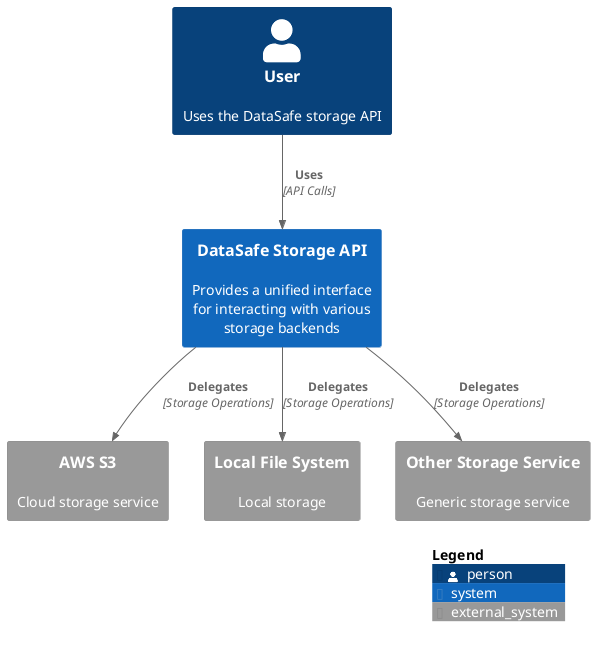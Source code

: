 @startuml

!include <C4/C4_Context>

Person(user, "User", "Uses the DataSafe storage API")
System(datasafestorage, "DataSafe Storage API", "Provides a unified interface for interacting with various storage backends")
System_Ext(s3, "AWS S3", "Cloud storage service")
System_Ext(filesystem, "Local File System", "Local storage")
System_Ext(otherstorage, "Other Storage Service", "Generic storage service")

Rel(user, datasafestorage, "Uses", "API Calls")
Rel(datasafestorage, s3, "Delegates", "Storage Operations")
Rel(datasafestorage, filesystem, "Delegates", "Storage Operations")
Rel(datasafestorage, otherstorage, "Delegates", "Storage Operations")

SHOW_LEGEND()

@enduml